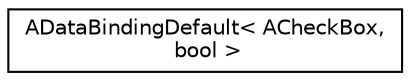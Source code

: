 digraph "Graphical Class Hierarchy"
{
 // LATEX_PDF_SIZE
  edge [fontname="Helvetica",fontsize="10",labelfontname="Helvetica",labelfontsize="10"];
  node [fontname="Helvetica",fontsize="10",shape=record];
  rankdir="LR";
  Node0 [label="ADataBindingDefault\< ACheckBox,\l bool \>",height=0.2,width=0.4,color="black", fillcolor="white", style="filled",URL="$structADataBindingDefault_3_01ACheckBox_00_01bool_01_4.html",tooltip=" "];
}
